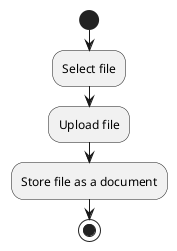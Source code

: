 @startuml activity.puml

start

:Select file;
:Upload file;
:Store file as a document;

stop

@enduml